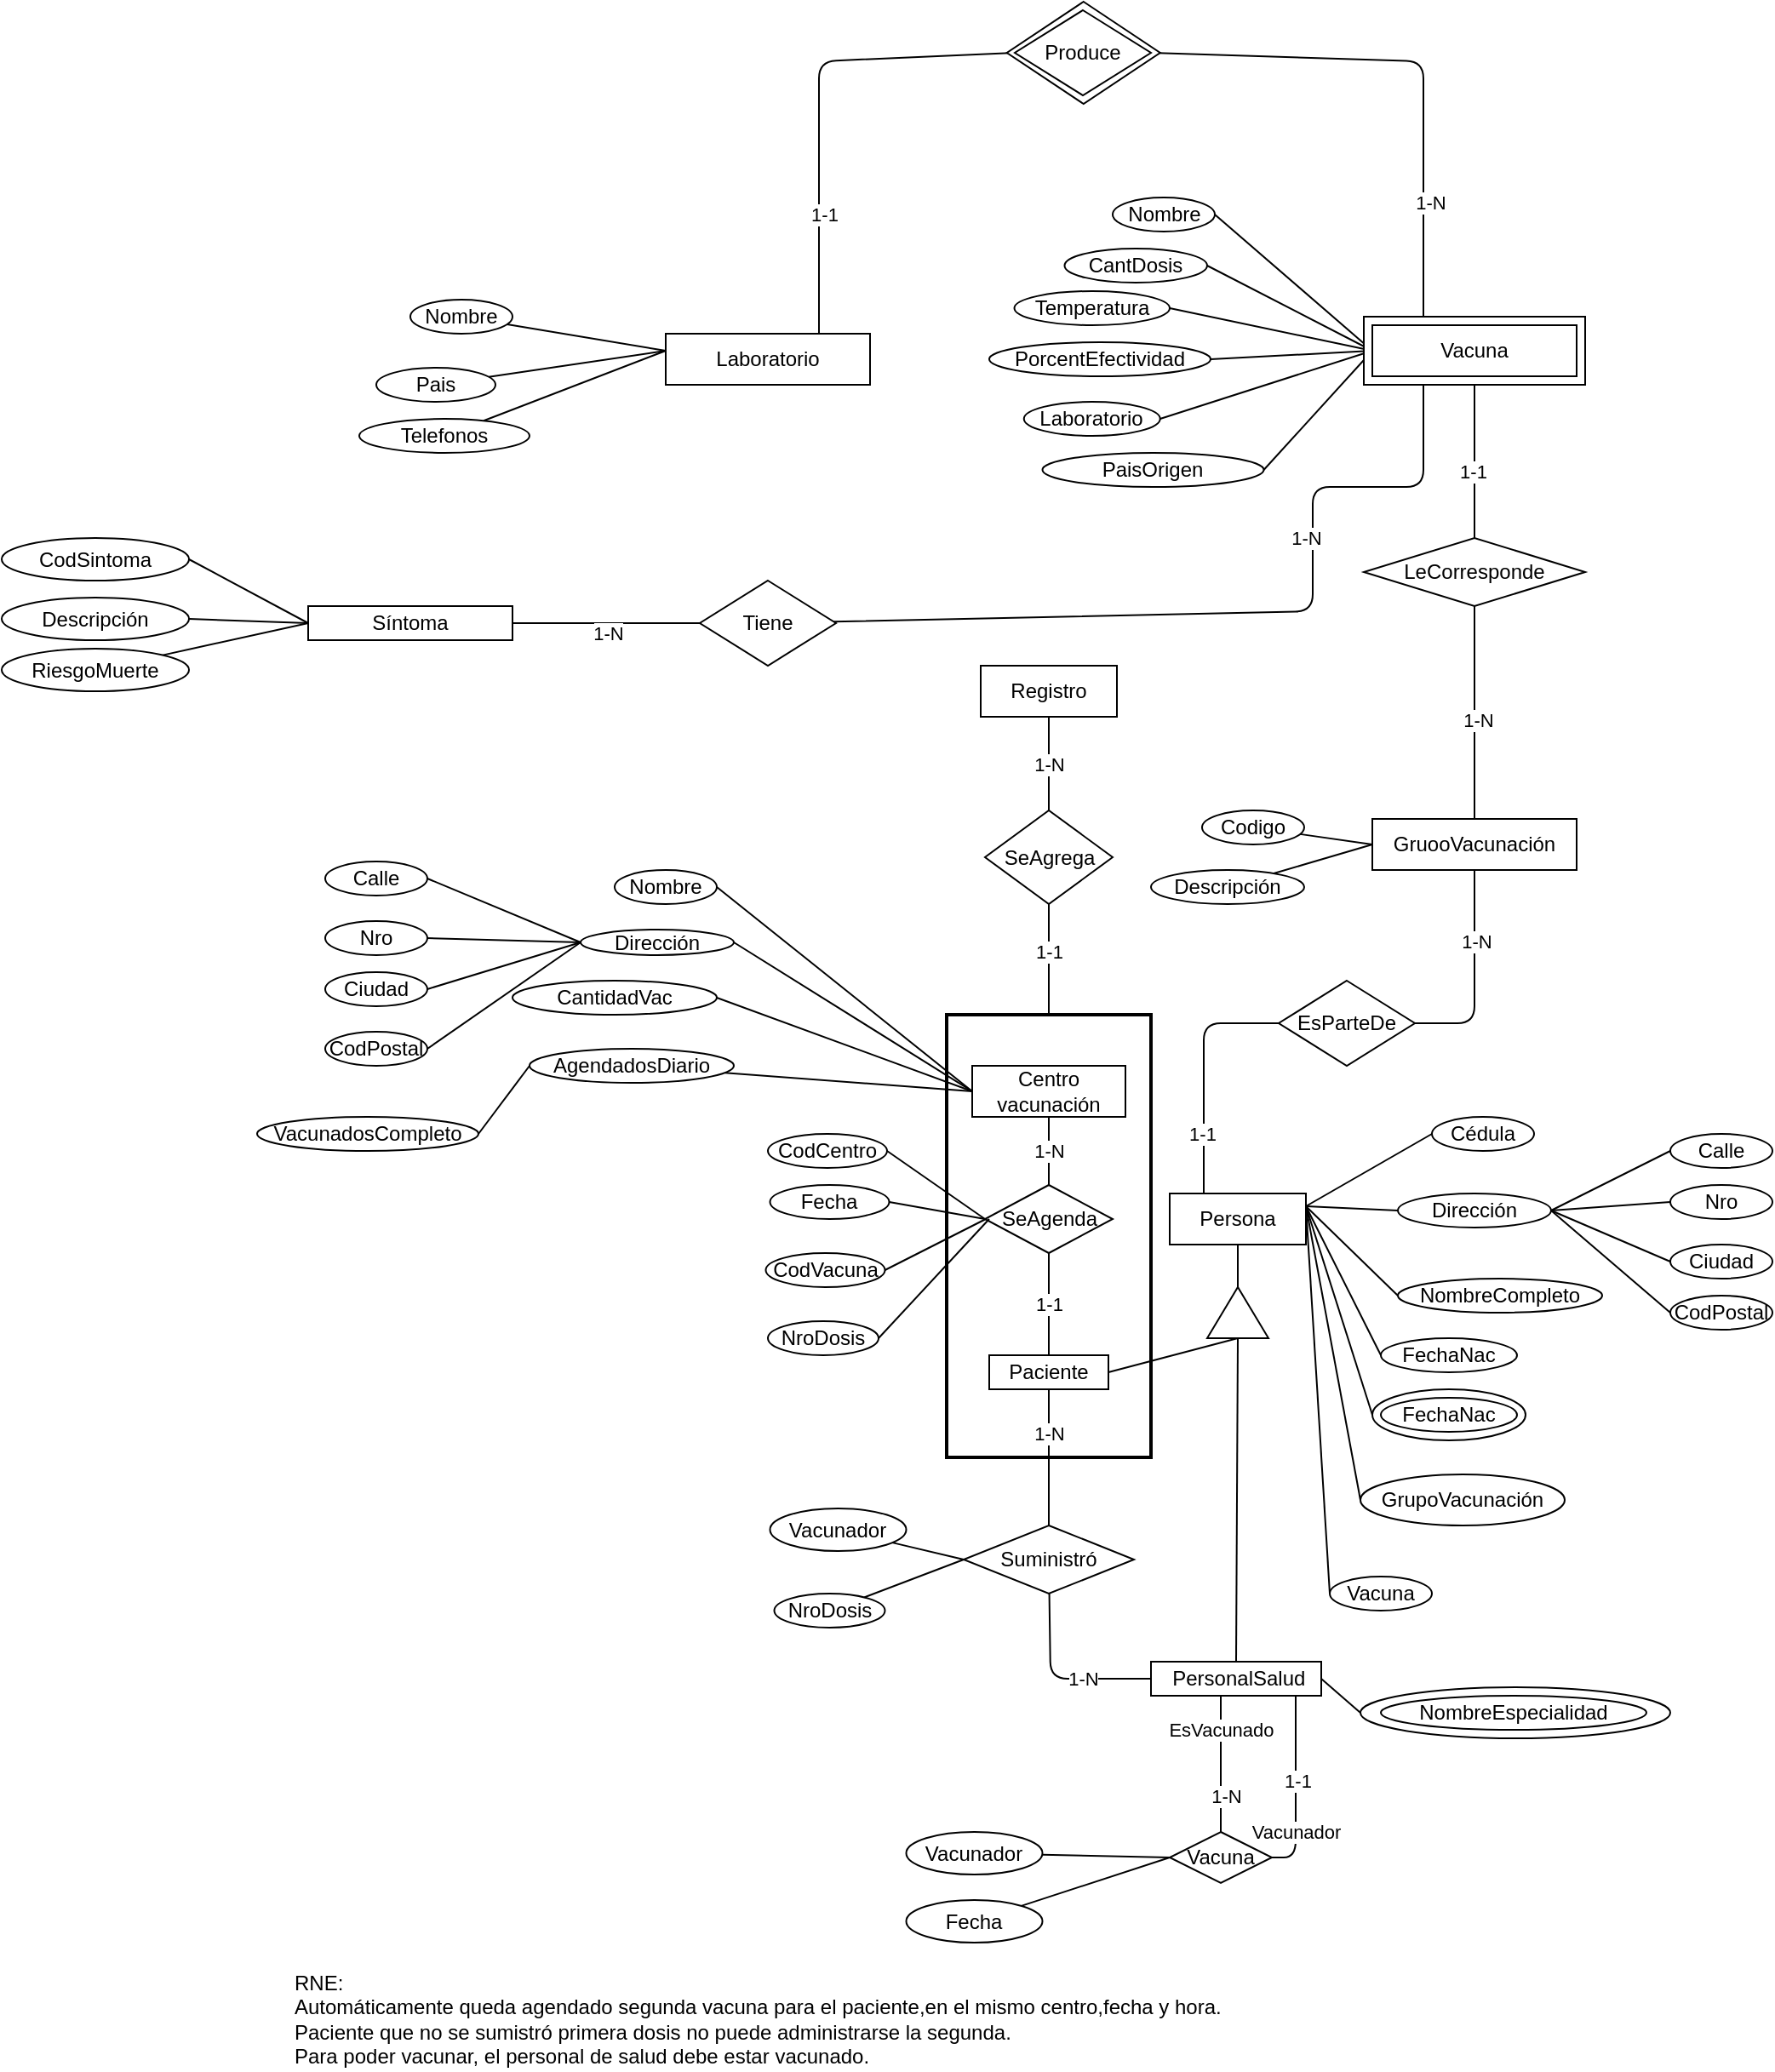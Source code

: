 <mxfile version="14.6.9" type="device"><diagram id="Dt1yeSl-TduAUGKD2-lL" name="Page-1"><mxGraphModel dx="1865" dy="1749" grid="1" gridSize="10" guides="1" tooltips="1" connect="1" arrows="1" fold="1" page="1" pageScale="1" pageWidth="827" pageHeight="1169" math="0" shadow="0"><root><mxCell id="0"/><mxCell id="1" parent="0"/><mxCell id="ZBMP0aNXscf_yQFxfvZb-60" style="edgeStyle=none;rounded=1;sketch=0;orthogonalLoop=1;jettySize=auto;html=1;entryX=1;entryY=0.5;entryDx=0;entryDy=0;endArrow=none;endFill=0;exitX=0;exitY=0.5;exitDx=0;exitDy=0;" parent="1" source="ZBMP0aNXscf_yQFxfvZb-59" target="ZBMP0aNXscf_yQFxfvZb-33" edge="1"><mxGeometry relative="1" as="geometry"/></mxCell><mxCell id="ZBMP0aNXscf_yQFxfvZb-59" value="" style="ellipse;whiteSpace=wrap;html=1;rounded=0;sketch=0;" parent="1" vertex="1"><mxGeometry x="308" y="425" width="182" height="30" as="geometry"/></mxCell><mxCell id="ZBMP0aNXscf_yQFxfvZb-53" style="edgeStyle=none;rounded=1;sketch=0;orthogonalLoop=1;jettySize=auto;html=1;endArrow=none;endFill=0;exitX=0;exitY=0.5;exitDx=0;exitDy=0;entryX=1;entryY=0.25;entryDx=0;entryDy=0;" parent="1" source="ZBMP0aNXscf_yQFxfvZb-52" target="ZBMP0aNXscf_yQFxfvZb-27" edge="1"><mxGeometry relative="1" as="geometry"><mxPoint x="298" y="160" as="targetPoint"/></mxGeometry></mxCell><mxCell id="ZBMP0aNXscf_yQFxfvZb-52" value="" style="ellipse;whiteSpace=wrap;html=1;rounded=0;sketch=0;" parent="1" vertex="1"><mxGeometry x="315" y="250" width="90" height="30" as="geometry"/></mxCell><mxCell id="ZBMP0aNXscf_yQFxfvZb-38" value="Nro" style="ellipse;whiteSpace=wrap;html=1;rounded=0;sketch=0;" parent="1" vertex="1"><mxGeometry x="490" y="130" width="60" height="20" as="geometry"/></mxCell><mxCell id="ZBMP0aNXscf_yQFxfvZb-47" style="edgeStyle=none;rounded=1;sketch=0;orthogonalLoop=1;jettySize=auto;html=1;endArrow=none;endFill=0;exitX=0;exitY=0.5;exitDx=0;exitDy=0;entryX=1;entryY=0.25;entryDx=0;entryDy=0;" parent="1" source="ZBMP0aNXscf_yQFxfvZb-35" target="ZBMP0aNXscf_yQFxfvZb-27" edge="1"><mxGeometry relative="1" as="geometry"><mxPoint x="310" y="160" as="targetPoint"/></mxGeometry></mxCell><mxCell id="ZBMP0aNXscf_yQFxfvZb-35" value="NombreCompleto" style="ellipse;whiteSpace=wrap;html=1;rounded=0;sketch=0;" parent="1" vertex="1"><mxGeometry x="330" y="185" width="120" height="20" as="geometry"/></mxCell><mxCell id="ZBMP0aNXscf_yQFxfvZb-21" value="" style="whiteSpace=wrap;html=1;align=left;fontSize=12;strokeWidth=2;" parent="1" vertex="1"><mxGeometry x="65" y="30" width="120" height="260" as="geometry"/></mxCell><mxCell id="ZBMP0aNXscf_yQFxfvZb-12" value="Fecha" style="ellipse;whiteSpace=wrap;html=1;" parent="1" vertex="1"><mxGeometry x="-38.75" y="130" width="70" height="20" as="geometry"/></mxCell><mxCell id="ZBMP0aNXscf_yQFxfvZb-1" value="Centro vacunación" style="whiteSpace=wrap;html=1;" parent="1" vertex="1"><mxGeometry x="80" y="60" width="90" height="30" as="geometry"/></mxCell><mxCell id="ZBMP0aNXscf_yQFxfvZb-2" value="Paciente" style="whiteSpace=wrap;html=1;" parent="1" vertex="1"><mxGeometry x="90" y="230" width="70" height="20" as="geometry"/></mxCell><mxCell id="ZBMP0aNXscf_yQFxfvZb-6" value="" style="endArrow=none;html=1;exitX=0.5;exitY=0;exitDx=0;exitDy=0;entryX=0.5;entryY=1;entryDx=0;entryDy=0;" parent="1" source="ZBMP0aNXscf_yQFxfvZb-2" target="ZBMP0aNXscf_yQFxfvZb-7" edge="1"><mxGeometry width="50" height="50" relative="1" as="geometry"><mxPoint x="140" y="180" as="sourcePoint"/><mxPoint x="230" y="160" as="targetPoint"/></mxGeometry></mxCell><mxCell id="ZBMP0aNXscf_yQFxfvZb-16" value="1-1" style="edgeLabel;html=1;align=center;verticalAlign=middle;resizable=0;points=[];" parent="ZBMP0aNXscf_yQFxfvZb-6" vertex="1" connectable="0"><mxGeometry x="-0.091" y="-3" relative="1" as="geometry"><mxPoint x="-3" y="-3" as="offset"/></mxGeometry></mxCell><mxCell id="ZBMP0aNXscf_yQFxfvZb-7" value="SeAgenda" style="rhombus;whiteSpace=wrap;html=1;" parent="1" vertex="1"><mxGeometry x="87.5" y="130" width="75" height="40" as="geometry"/></mxCell><mxCell id="ZBMP0aNXscf_yQFxfvZb-9" value="1-N" style="endArrow=none;html=1;exitX=0.5;exitY=0;exitDx=0;exitDy=0;entryX=0.5;entryY=1;entryDx=0;entryDy=0;" parent="1" source="ZBMP0aNXscf_yQFxfvZb-7" target="ZBMP0aNXscf_yQFxfvZb-1" edge="1"><mxGeometry width="50" height="50" relative="1" as="geometry"><mxPoint x="135" y="240" as="sourcePoint"/><mxPoint x="132.5" y="190" as="targetPoint"/><Array as="points"/></mxGeometry></mxCell><mxCell id="ZBMP0aNXscf_yQFxfvZb-10" value="CodCentro" style="ellipse;whiteSpace=wrap;html=1;fontStyle=0;" parent="1" vertex="1"><mxGeometry x="-40" y="100" width="70" height="20" as="geometry"/></mxCell><mxCell id="ZBMP0aNXscf_yQFxfvZb-11" value="" style="endArrow=none;html=1;entryX=1;entryY=0.5;entryDx=0;entryDy=0;exitX=0;exitY=0.5;exitDx=0;exitDy=0;" parent="1" source="ZBMP0aNXscf_yQFxfvZb-7" target="ZBMP0aNXscf_yQFxfvZb-10" edge="1"><mxGeometry width="50" height="50" relative="1" as="geometry"><mxPoint x="90" y="150" as="sourcePoint"/><mxPoint x="135" y="180" as="targetPoint"/></mxGeometry></mxCell><mxCell id="ZBMP0aNXscf_yQFxfvZb-13" value="CodVacuna" style="ellipse;whiteSpace=wrap;html=1;" parent="1" vertex="1"><mxGeometry x="-41.25" y="170" width="70" height="20" as="geometry"/></mxCell><mxCell id="ZBMP0aNXscf_yQFxfvZb-14" value="" style="endArrow=none;html=1;entryX=1;entryY=0.5;entryDx=0;entryDy=0;exitX=0;exitY=0.5;exitDx=0;exitDy=0;" parent="1" source="ZBMP0aNXscf_yQFxfvZb-7" target="ZBMP0aNXscf_yQFxfvZb-12" edge="1"><mxGeometry width="50" height="50" relative="1" as="geometry"><mxPoint x="90" y="150" as="sourcePoint"/><mxPoint x="2.5" y="140" as="targetPoint"/></mxGeometry></mxCell><mxCell id="ZBMP0aNXscf_yQFxfvZb-15" value="" style="endArrow=none;html=1;entryX=1;entryY=0.5;entryDx=0;entryDy=0;" parent="1" target="ZBMP0aNXscf_yQFxfvZb-13" edge="1"><mxGeometry width="50" height="50" relative="1" as="geometry"><mxPoint x="88" y="150" as="sourcePoint"/><mxPoint x="2.5" y="120" as="targetPoint"/></mxGeometry></mxCell><mxCell id="ZBMP0aNXscf_yQFxfvZb-17" value="NroDosis" style="ellipse;whiteSpace=wrap;html=1;fontStyle=0;direction=south;" parent="1" vertex="1"><mxGeometry x="-40" y="210" width="65" height="20" as="geometry"/></mxCell><mxCell id="ZBMP0aNXscf_yQFxfvZb-18" value="" style="endArrow=none;html=1;exitX=0.033;exitY=0.5;exitDx=0;exitDy=0;exitPerimeter=0;entryX=0.5;entryY=0;entryDx=0;entryDy=0;" parent="1" source="ZBMP0aNXscf_yQFxfvZb-7" target="ZBMP0aNXscf_yQFxfvZb-17" edge="1"><mxGeometry width="50" height="50" relative="1" as="geometry"><mxPoint x="90" y="150" as="sourcePoint"/><mxPoint x="30" y="220" as="targetPoint"/></mxGeometry></mxCell><mxCell id="ZBMP0aNXscf_yQFxfvZb-19" value="RNE:&lt;br&gt;Automáticamente queda agendado segunda vacuna para el paciente,en el mismo centro,fecha y hora.&lt;br&gt;Paciente que no se sumistró primera dosis no puede administrarse la segunda.&lt;br&gt;Para poder vacunar, el personal de salud debe estar vacunado." style="text;html=1;resizable=0;autosize=1;align=left;verticalAlign=middle;points=[];fillColor=none;strokeColor=none;rounded=0;" parent="1" vertex="1"><mxGeometry x="-320" y="590" width="560" height="60" as="geometry"/></mxCell><mxCell id="ZBMP0aNXscf_yQFxfvZb-22" value="Registro" style="whiteSpace=wrap;html=1;fontSize=12;strokeWidth=1;align=center;" parent="1" vertex="1"><mxGeometry x="85" y="-175" width="80" height="30" as="geometry"/></mxCell><mxCell id="ZBMP0aNXscf_yQFxfvZb-24" style="rounded=1;sketch=0;orthogonalLoop=1;jettySize=auto;html=1;entryX=0.5;entryY=1;entryDx=0;entryDy=0;endArrow=none;endFill=0;" parent="1" source="ZBMP0aNXscf_yQFxfvZb-23" target="ZBMP0aNXscf_yQFxfvZb-22" edge="1"><mxGeometry relative="1" as="geometry"/></mxCell><mxCell id="ZBMP0aNXscf_yQFxfvZb-26" value="1-N" style="edgeLabel;html=1;align=center;verticalAlign=middle;resizable=0;points=[];" parent="ZBMP0aNXscf_yQFxfvZb-24" vertex="1" connectable="0"><mxGeometry x="0.003" y="-3" relative="1" as="geometry"><mxPoint x="-3" as="offset"/></mxGeometry></mxCell><mxCell id="ZBMP0aNXscf_yQFxfvZb-25" value="1-1" style="edgeStyle=none;rounded=1;sketch=0;orthogonalLoop=1;jettySize=auto;html=1;entryX=0.5;entryY=0;entryDx=0;entryDy=0;endArrow=none;endFill=0;" parent="1" source="ZBMP0aNXscf_yQFxfvZb-23" target="ZBMP0aNXscf_yQFxfvZb-21" edge="1"><mxGeometry x="-0.143" relative="1" as="geometry"><Array as="points"/><mxPoint as="offset"/></mxGeometry></mxCell><mxCell id="ZBMP0aNXscf_yQFxfvZb-23" value="SeAgrega" style="rhombus;whiteSpace=wrap;html=1;fontSize=12;strokeWidth=1;align=center;direction=south;rotation=0;" parent="1" vertex="1"><mxGeometry x="87.5" y="-90" width="75" height="55" as="geometry"/></mxCell><mxCell id="ZBMP0aNXscf_yQFxfvZb-27" value="Persona" style="whiteSpace=wrap;html=1;rounded=0;sketch=0;" parent="1" vertex="1"><mxGeometry x="196" y="135" width="80" height="30" as="geometry"/></mxCell><mxCell id="ZBMP0aNXscf_yQFxfvZb-29" style="edgeStyle=none;rounded=1;sketch=0;orthogonalLoop=1;jettySize=auto;html=1;entryX=0.5;entryY=1;entryDx=0;entryDy=0;endArrow=none;endFill=0;" parent="1" source="ZBMP0aNXscf_yQFxfvZb-28" target="ZBMP0aNXscf_yQFxfvZb-27" edge="1"><mxGeometry relative="1" as="geometry"/></mxCell><mxCell id="ZBMP0aNXscf_yQFxfvZb-30" style="edgeStyle=none;rounded=1;sketch=0;orthogonalLoop=1;jettySize=auto;html=1;endArrow=none;endFill=0;entryX=1;entryY=0.5;entryDx=0;entryDy=0;exitX=0.5;exitY=1;exitDx=0;exitDy=0;exitPerimeter=0;" parent="1" source="ZBMP0aNXscf_yQFxfvZb-28" target="ZBMP0aNXscf_yQFxfvZb-2" edge="1"><mxGeometry relative="1" as="geometry"><mxPoint x="392.0" y="-50" as="targetPoint"/></mxGeometry></mxCell><mxCell id="ZBMP0aNXscf_yQFxfvZb-31" style="edgeStyle=none;rounded=1;sketch=0;orthogonalLoop=1;jettySize=auto;html=1;endArrow=none;endFill=0;entryX=0.5;entryY=0;entryDx=0;entryDy=0;exitX=0.5;exitY=1;exitDx=0;exitDy=0;exitPerimeter=0;" parent="1" source="ZBMP0aNXscf_yQFxfvZb-28" target="ZBMP0aNXscf_yQFxfvZb-33" edge="1"><mxGeometry relative="1" as="geometry"><mxPoint x="470" y="-40" as="targetPoint"/><mxPoint x="258" y="210" as="sourcePoint"/></mxGeometry></mxCell><mxCell id="ZBMP0aNXscf_yQFxfvZb-28" value="" style="verticalLabelPosition=bottom;verticalAlign=top;html=1;shape=mxgraph.basic.acute_triangle;dx=0.5;rounded=0;sketch=0;" parent="1" vertex="1"><mxGeometry x="218" y="190" width="36" height="30" as="geometry"/></mxCell><mxCell id="ZBMP0aNXscf_yQFxfvZb-33" value="&amp;nbsp;PersonalSalud" style="whiteSpace=wrap;html=1;rounded=0;sketch=0;" parent="1" vertex="1"><mxGeometry x="185" y="410" width="100" height="20" as="geometry"/></mxCell><mxCell id="ZBMP0aNXscf_yQFxfvZb-45" style="edgeStyle=none;rounded=1;sketch=0;orthogonalLoop=1;jettySize=auto;html=1;endArrow=none;endFill=0;exitX=0;exitY=0.5;exitDx=0;exitDy=0;entryX=1;entryY=0.25;entryDx=0;entryDy=0;" parent="1" source="ZBMP0aNXscf_yQFxfvZb-34" target="ZBMP0aNXscf_yQFxfvZb-27" edge="1"><mxGeometry relative="1" as="geometry"><mxPoint x="300" y="140" as="targetPoint"/></mxGeometry></mxCell><mxCell id="ZBMP0aNXscf_yQFxfvZb-34" value="Cédula" style="ellipse;whiteSpace=wrap;html=1;rounded=0;sketch=0;" parent="1" vertex="1"><mxGeometry x="350" y="90" width="60" height="20" as="geometry"/></mxCell><mxCell id="ZBMP0aNXscf_yQFxfvZb-41" style="edgeStyle=none;rounded=1;sketch=0;orthogonalLoop=1;jettySize=auto;html=1;entryX=0;entryY=0.5;entryDx=0;entryDy=0;endArrow=none;endFill=0;exitX=1;exitY=0.5;exitDx=0;exitDy=0;" parent="1" source="ZBMP0aNXscf_yQFxfvZb-36" target="ZBMP0aNXscf_yQFxfvZb-39" edge="1"><mxGeometry relative="1" as="geometry"/></mxCell><mxCell id="ZBMP0aNXscf_yQFxfvZb-42" style="edgeStyle=none;rounded=1;sketch=0;orthogonalLoop=1;jettySize=auto;html=1;entryX=0;entryY=0.5;entryDx=0;entryDy=0;endArrow=none;endFill=0;exitX=1;exitY=0.5;exitDx=0;exitDy=0;" parent="1" source="ZBMP0aNXscf_yQFxfvZb-36" target="ZBMP0aNXscf_yQFxfvZb-40" edge="1"><mxGeometry relative="1" as="geometry"/></mxCell><mxCell id="ZBMP0aNXscf_yQFxfvZb-43" style="edgeStyle=none;rounded=1;sketch=0;orthogonalLoop=1;jettySize=auto;html=1;entryX=0;entryY=0.5;entryDx=0;entryDy=0;endArrow=none;endFill=0;exitX=1;exitY=0.5;exitDx=0;exitDy=0;" parent="1" source="ZBMP0aNXscf_yQFxfvZb-36" target="ZBMP0aNXscf_yQFxfvZb-38" edge="1"><mxGeometry relative="1" as="geometry"/></mxCell><mxCell id="ZBMP0aNXscf_yQFxfvZb-44" style="edgeStyle=none;rounded=1;sketch=0;orthogonalLoop=1;jettySize=auto;html=1;entryX=0;entryY=0.5;entryDx=0;entryDy=0;endArrow=none;endFill=0;exitX=1;exitY=0.5;exitDx=0;exitDy=0;" parent="1" source="ZBMP0aNXscf_yQFxfvZb-36" target="ZBMP0aNXscf_yQFxfvZb-37" edge="1"><mxGeometry relative="1" as="geometry"/></mxCell><mxCell id="ZBMP0aNXscf_yQFxfvZb-46" style="edgeStyle=none;rounded=1;sketch=0;orthogonalLoop=1;jettySize=auto;html=1;endArrow=none;endFill=0;exitX=0;exitY=0.5;exitDx=0;exitDy=0;entryX=1;entryY=0.25;entryDx=0;entryDy=0;" parent="1" source="ZBMP0aNXscf_yQFxfvZb-36" target="ZBMP0aNXscf_yQFxfvZb-27" edge="1"><mxGeometry relative="1" as="geometry"><mxPoint x="310" y="140" as="targetPoint"/></mxGeometry></mxCell><mxCell id="ZBMP0aNXscf_yQFxfvZb-36" value="Dirección" style="ellipse;whiteSpace=wrap;html=1;rounded=0;sketch=0;" parent="1" vertex="1"><mxGeometry x="330" y="135" width="90" height="20" as="geometry"/></mxCell><mxCell id="ZBMP0aNXscf_yQFxfvZb-37" value="Calle" style="ellipse;whiteSpace=wrap;html=1;rounded=0;sketch=0;" parent="1" vertex="1"><mxGeometry x="490" y="100" width="60" height="20" as="geometry"/></mxCell><mxCell id="ZBMP0aNXscf_yQFxfvZb-39" value="CodPostal" style="ellipse;whiteSpace=wrap;html=1;rounded=0;sketch=0;" parent="1" vertex="1"><mxGeometry x="490" y="195" width="60" height="20" as="geometry"/></mxCell><mxCell id="ZBMP0aNXscf_yQFxfvZb-40" value="Ciudad" style="ellipse;whiteSpace=wrap;html=1;rounded=0;sketch=0;" parent="1" vertex="1"><mxGeometry x="490" y="165" width="60" height="20" as="geometry"/></mxCell><mxCell id="ZBMP0aNXscf_yQFxfvZb-50" style="edgeStyle=none;rounded=1;sketch=0;orthogonalLoop=1;jettySize=auto;html=1;endArrow=none;endFill=0;exitX=0;exitY=0.5;exitDx=0;exitDy=0;entryX=1;entryY=0.25;entryDx=0;entryDy=0;" parent="1" source="ZBMP0aNXscf_yQFxfvZb-49" target="ZBMP0aNXscf_yQFxfvZb-27" edge="1"><mxGeometry relative="1" as="geometry"><mxPoint x="298" y="140" as="targetPoint"/></mxGeometry></mxCell><mxCell id="ZBMP0aNXscf_yQFxfvZb-49" value="FechaNac" style="ellipse;whiteSpace=wrap;html=1;rounded=0;sketch=0;" parent="1" vertex="1"><mxGeometry x="320" y="220" width="80" height="20" as="geometry"/></mxCell><mxCell id="ZBMP0aNXscf_yQFxfvZb-51" value="FechaNac" style="ellipse;whiteSpace=wrap;html=1;rounded=0;sketch=0;" parent="1" vertex="1"><mxGeometry x="320" y="255" width="80" height="20" as="geometry"/></mxCell><mxCell id="ZBMP0aNXscf_yQFxfvZb-56" style="edgeStyle=none;rounded=1;sketch=0;orthogonalLoop=1;jettySize=auto;html=1;endArrow=none;endFill=0;exitX=0;exitY=0.5;exitDx=0;exitDy=0;entryX=1;entryY=0.25;entryDx=0;entryDy=0;" parent="1" source="ZBMP0aNXscf_yQFxfvZb-54" target="ZBMP0aNXscf_yQFxfvZb-27" edge="1"><mxGeometry relative="1" as="geometry"><mxPoint x="300" y="170" as="targetPoint"/></mxGeometry></mxCell><mxCell id="ZBMP0aNXscf_yQFxfvZb-54" value="GrupoVacunación" style="ellipse;whiteSpace=wrap;html=1;rounded=0;sketch=0;" parent="1" vertex="1"><mxGeometry x="308" y="300" width="120" height="30" as="geometry"/></mxCell><mxCell id="ZBMP0aNXscf_yQFxfvZb-57" style="edgeStyle=none;rounded=1;sketch=0;orthogonalLoop=1;jettySize=auto;html=1;endArrow=none;endFill=0;exitX=0;exitY=0.5;exitDx=0;exitDy=0;entryX=1;entryY=0.25;entryDx=0;entryDy=0;" parent="1" source="ZBMP0aNXscf_yQFxfvZb-55" target="ZBMP0aNXscf_yQFxfvZb-27" edge="1"><mxGeometry relative="1" as="geometry"><mxPoint x="280" y="190" as="targetPoint"/></mxGeometry></mxCell><mxCell id="ZBMP0aNXscf_yQFxfvZb-55" value="Vacuna" style="ellipse;whiteSpace=wrap;html=1;rounded=0;sketch=0;" parent="1" vertex="1"><mxGeometry x="290" y="360" width="60" height="20" as="geometry"/></mxCell><mxCell id="ZBMP0aNXscf_yQFxfvZb-58" value="NombreEspecialidad" style="ellipse;whiteSpace=wrap;html=1;rounded=0;sketch=0;" parent="1" vertex="1"><mxGeometry x="320" y="430" width="156" height="20" as="geometry"/></mxCell><mxCell id="ZBMP0aNXscf_yQFxfvZb-61" value="GruooVacunación" style="whiteSpace=wrap;html=1;rounded=0;sketch=0;" parent="1" vertex="1"><mxGeometry x="315" y="-85" width="120" height="30" as="geometry"/></mxCell><mxCell id="ZBMP0aNXscf_yQFxfvZb-64" style="edgeStyle=none;rounded=1;sketch=0;orthogonalLoop=1;jettySize=auto;html=1;entryX=0;entryY=0.5;entryDx=0;entryDy=0;endArrow=none;endFill=0;" parent="1" source="ZBMP0aNXscf_yQFxfvZb-63" target="ZBMP0aNXscf_yQFxfvZb-61" edge="1"><mxGeometry relative="1" as="geometry"/></mxCell><mxCell id="ZBMP0aNXscf_yQFxfvZb-63" value="Codigo" style="ellipse;whiteSpace=wrap;html=1;rounded=0;sketch=0;" parent="1" vertex="1"><mxGeometry x="215" y="-90" width="60" height="20" as="geometry"/></mxCell><mxCell id="ZBMP0aNXscf_yQFxfvZb-66" style="edgeStyle=none;rounded=1;sketch=0;orthogonalLoop=1;jettySize=auto;html=1;entryX=0;entryY=0.5;entryDx=0;entryDy=0;endArrow=none;endFill=0;" parent="1" source="ZBMP0aNXscf_yQFxfvZb-65" target="ZBMP0aNXscf_yQFxfvZb-61" edge="1"><mxGeometry relative="1" as="geometry"/></mxCell><mxCell id="ZBMP0aNXscf_yQFxfvZb-65" value="Descripción" style="ellipse;whiteSpace=wrap;html=1;rounded=0;sketch=0;" parent="1" vertex="1"><mxGeometry x="185" y="-55" width="90" height="20" as="geometry"/></mxCell><mxCell id="ZBMP0aNXscf_yQFxfvZb-70" style="edgeStyle=none;rounded=1;sketch=0;orthogonalLoop=1;jettySize=auto;html=1;entryX=0.5;entryY=1;entryDx=0;entryDy=0;endArrow=none;endFill=0;" parent="1" source="ZBMP0aNXscf_yQFxfvZb-69" target="ZBMP0aNXscf_yQFxfvZb-68" edge="1"><mxGeometry relative="1" as="geometry"/></mxCell><mxCell id="ZBMP0aNXscf_yQFxfvZb-72" value="1-1" style="edgeLabel;html=1;align=center;verticalAlign=middle;resizable=0;points=[];" parent="ZBMP0aNXscf_yQFxfvZb-70" vertex="1" connectable="0"><mxGeometry x="-0.181" y="1" relative="1" as="geometry"><mxPoint as="offset"/></mxGeometry></mxCell><mxCell id="ZBMP0aNXscf_yQFxfvZb-71" style="edgeStyle=none;rounded=1;sketch=0;orthogonalLoop=1;jettySize=auto;html=1;entryX=0.5;entryY=0;entryDx=0;entryDy=0;endArrow=none;endFill=0;exitX=1;exitY=0.5;exitDx=0;exitDy=0;" parent="1" source="ZBMP0aNXscf_yQFxfvZb-69" target="ZBMP0aNXscf_yQFxfvZb-61" edge="1"><mxGeometry relative="1" as="geometry"/></mxCell><mxCell id="ZBMP0aNXscf_yQFxfvZb-73" value="1-N" style="edgeLabel;html=1;align=center;verticalAlign=middle;resizable=0;points=[];" parent="ZBMP0aNXscf_yQFxfvZb-71" vertex="1" connectable="0"><mxGeometry x="0.073" y="2" relative="1" as="geometry"><mxPoint as="offset"/></mxGeometry></mxCell><mxCell id="ZBMP0aNXscf_yQFxfvZb-69" value="LeCorresponde" style="rhombus;whiteSpace=wrap;html=1;fontSize=12;strokeWidth=1;align=center;direction=south;rotation=0;" parent="1" vertex="1"><mxGeometry x="310" y="-250" width="130" height="40" as="geometry"/></mxCell><mxCell id="ZBMP0aNXscf_yQFxfvZb-75" style="edgeStyle=none;rounded=1;sketch=0;orthogonalLoop=1;jettySize=auto;html=1;entryX=0;entryY=0.5;entryDx=0;entryDy=0;endArrow=none;endFill=0;" parent="1" source="ZBMP0aNXscf_yQFxfvZb-74" target="ZBMP0aNXscf_yQFxfvZb-33" edge="1"><mxGeometry relative="1" as="geometry"><Array as="points"><mxPoint x="126" y="420"/></Array></mxGeometry></mxCell><mxCell id="2IOQGZQSBh7YmrLoaRPf-2" value="1-N" style="edgeLabel;html=1;align=center;verticalAlign=middle;resizable=0;points=[];" vertex="1" connectable="0" parent="ZBMP0aNXscf_yQFxfvZb-75"><mxGeometry x="0.26" relative="1" as="geometry"><mxPoint as="offset"/></mxGeometry></mxCell><mxCell id="ZBMP0aNXscf_yQFxfvZb-76" style="edgeStyle=none;rounded=1;sketch=0;orthogonalLoop=1;jettySize=auto;html=1;entryX=0.5;entryY=1;entryDx=0;entryDy=0;endArrow=none;endFill=0;" parent="1" source="ZBMP0aNXscf_yQFxfvZb-74" target="ZBMP0aNXscf_yQFxfvZb-2" edge="1"><mxGeometry relative="1" as="geometry"/></mxCell><mxCell id="2IOQGZQSBh7YmrLoaRPf-1" value="1-N&lt;br&gt;" style="edgeLabel;html=1;align=center;verticalAlign=middle;resizable=0;points=[];" vertex="1" connectable="0" parent="ZBMP0aNXscf_yQFxfvZb-76"><mxGeometry x="0.54" relative="1" as="geometry"><mxPoint y="7" as="offset"/></mxGeometry></mxCell><mxCell id="ZBMP0aNXscf_yQFxfvZb-74" value="Suministró" style="rhombus;whiteSpace=wrap;html=1;" parent="1" vertex="1"><mxGeometry x="75" y="330" width="100" height="40" as="geometry"/></mxCell><mxCell id="ZBMP0aNXscf_yQFxfvZb-79" style="edgeStyle=none;rounded=1;sketch=0;orthogonalLoop=1;jettySize=auto;html=1;entryX=0;entryY=0.5;entryDx=0;entryDy=0;endArrow=none;endFill=0;" parent="1" source="ZBMP0aNXscf_yQFxfvZb-78" target="ZBMP0aNXscf_yQFxfvZb-74" edge="1"><mxGeometry relative="1" as="geometry"/></mxCell><mxCell id="ZBMP0aNXscf_yQFxfvZb-78" value="Vacunador" style="ellipse;whiteSpace=wrap;html=1;rounded=0;sketch=0;" parent="1" vertex="1"><mxGeometry x="-38.75" y="320" width="80" height="25" as="geometry"/></mxCell><mxCell id="ZBMP0aNXscf_yQFxfvZb-81" style="edgeStyle=none;rounded=1;sketch=0;orthogonalLoop=1;jettySize=auto;html=1;entryX=0;entryY=0.5;entryDx=0;entryDy=0;endArrow=none;endFill=0;" parent="1" source="ZBMP0aNXscf_yQFxfvZb-80" target="ZBMP0aNXscf_yQFxfvZb-74" edge="1"><mxGeometry relative="1" as="geometry"/></mxCell><mxCell id="ZBMP0aNXscf_yQFxfvZb-80" value="NroDosis" style="ellipse;whiteSpace=wrap;html=1;fontStyle=0;direction=south;" parent="1" vertex="1"><mxGeometry x="-36.25" y="370" width="65" height="20" as="geometry"/></mxCell><mxCell id="ZBMP0aNXscf_yQFxfvZb-82" value="Vacuna" style="rhombus;whiteSpace=wrap;html=1;rounded=0;sketch=0;" parent="1" vertex="1"><mxGeometry x="196" y="510" width="60" height="30" as="geometry"/></mxCell><mxCell id="ZBMP0aNXscf_yQFxfvZb-83" value="Vacunador" style="edgeStyle=none;rounded=1;sketch=0;orthogonalLoop=1;jettySize=auto;html=1;entryX=0.85;entryY=1;entryDx=0;entryDy=0;endArrow=none;endFill=0;entryPerimeter=0;exitX=1;exitY=0.5;exitDx=0;exitDy=0;" parent="1" source="ZBMP0aNXscf_yQFxfvZb-82" target="ZBMP0aNXscf_yQFxfvZb-33" edge="1"><mxGeometry x="-0.468" relative="1" as="geometry"><mxPoint x="260" y="490" as="sourcePoint"/><mxPoint x="267" y="450" as="targetPoint"/><Array as="points"><mxPoint x="270" y="525"/></Array><mxPoint as="offset"/></mxGeometry></mxCell><mxCell id="ZBMP0aNXscf_yQFxfvZb-86" value="1-1" style="edgeLabel;html=1;align=center;verticalAlign=middle;resizable=0;points=[];" parent="ZBMP0aNXscf_yQFxfvZb-83" vertex="1" connectable="0"><mxGeometry x="0.084" y="-1" relative="1" as="geometry"><mxPoint as="offset"/></mxGeometry></mxCell><mxCell id="ZBMP0aNXscf_yQFxfvZb-84" value="EsVacunado" style="edgeStyle=none;rounded=1;sketch=0;orthogonalLoop=1;jettySize=auto;html=1;entryX=0.41;entryY=1;entryDx=0;entryDy=0;endArrow=none;endFill=0;exitX=0.5;exitY=0;exitDx=0;exitDy=0;entryPerimeter=0;" parent="1" source="ZBMP0aNXscf_yQFxfvZb-82" target="ZBMP0aNXscf_yQFxfvZb-33" edge="1"><mxGeometry x="0.5" relative="1" as="geometry"><mxPoint x="220" y="460" as="sourcePoint"/><mxPoint x="197" y="440" as="targetPoint"/><Array as="points"/><mxPoint as="offset"/></mxGeometry></mxCell><mxCell id="ZBMP0aNXscf_yQFxfvZb-85" value="1-N" style="edgeLabel;html=1;align=center;verticalAlign=middle;resizable=0;points=[];" parent="ZBMP0aNXscf_yQFxfvZb-84" vertex="1" connectable="0"><mxGeometry x="-0.475" y="-3" relative="1" as="geometry"><mxPoint as="offset"/></mxGeometry></mxCell><mxCell id="ZBMP0aNXscf_yQFxfvZb-88" style="edgeStyle=none;rounded=1;sketch=0;orthogonalLoop=1;jettySize=auto;html=1;entryX=0;entryY=0.5;entryDx=0;entryDy=0;endArrow=none;endFill=0;" parent="1" source="ZBMP0aNXscf_yQFxfvZb-87" target="ZBMP0aNXscf_yQFxfvZb-82" edge="1"><mxGeometry relative="1" as="geometry"/></mxCell><mxCell id="ZBMP0aNXscf_yQFxfvZb-87" value="Vacunador" style="ellipse;whiteSpace=wrap;html=1;rounded=0;sketch=0;" parent="1" vertex="1"><mxGeometry x="41.25" y="510" width="80" height="25" as="geometry"/></mxCell><mxCell id="ZBMP0aNXscf_yQFxfvZb-90" style="edgeStyle=none;rounded=1;sketch=0;orthogonalLoop=1;jettySize=auto;html=1;endArrow=none;endFill=0;entryX=0;entryY=0.5;entryDx=0;entryDy=0;" parent="1" source="ZBMP0aNXscf_yQFxfvZb-89" target="ZBMP0aNXscf_yQFxfvZb-82" edge="1"><mxGeometry relative="1" as="geometry"><mxPoint x="190" y="540" as="targetPoint"/></mxGeometry></mxCell><mxCell id="ZBMP0aNXscf_yQFxfvZb-89" value="Fecha" style="ellipse;whiteSpace=wrap;html=1;rounded=0;sketch=0;" parent="1" vertex="1"><mxGeometry x="41.25" y="550" width="80" height="25" as="geometry"/></mxCell><mxCell id="ZBMP0aNXscf_yQFxfvZb-92" style="edgeStyle=none;rounded=1;sketch=0;orthogonalLoop=1;jettySize=auto;html=1;endArrow=none;endFill=0;entryX=0.5;entryY=1;entryDx=0;entryDy=0;exitX=1;exitY=0.5;exitDx=0;exitDy=0;" parent="1" source="ZBMP0aNXscf_yQFxfvZb-91" target="ZBMP0aNXscf_yQFxfvZb-61" edge="1"><mxGeometry relative="1" as="geometry"><mxPoint x="390" y="-50" as="targetPoint"/><Array as="points"><mxPoint x="375" y="35"/></Array></mxGeometry></mxCell><mxCell id="ZBMP0aNXscf_yQFxfvZb-94" value="1-N" style="edgeLabel;html=1;align=center;verticalAlign=middle;resizable=0;points=[];" parent="ZBMP0aNXscf_yQFxfvZb-92" vertex="1" connectable="0"><mxGeometry x="0.329" y="-1" relative="1" as="geometry"><mxPoint as="offset"/></mxGeometry></mxCell><mxCell id="ZBMP0aNXscf_yQFxfvZb-93" style="edgeStyle=none;rounded=1;sketch=0;orthogonalLoop=1;jettySize=auto;html=1;entryX=0.25;entryY=0;entryDx=0;entryDy=0;endArrow=none;endFill=0;exitX=0;exitY=0.5;exitDx=0;exitDy=0;" parent="1" source="ZBMP0aNXscf_yQFxfvZb-91" target="ZBMP0aNXscf_yQFxfvZb-27" edge="1"><mxGeometry relative="1" as="geometry"><Array as="points"><mxPoint x="216" y="35"/></Array></mxGeometry></mxCell><mxCell id="ZBMP0aNXscf_yQFxfvZb-95" value="1-1" style="edgeLabel;html=1;align=center;verticalAlign=middle;resizable=0;points=[];" parent="ZBMP0aNXscf_yQFxfvZb-93" vertex="1" connectable="0"><mxGeometry x="0.507" y="-1" relative="1" as="geometry"><mxPoint as="offset"/></mxGeometry></mxCell><mxCell id="ZBMP0aNXscf_yQFxfvZb-91" value="EsParteDe" style="rhombus;whiteSpace=wrap;html=1;rounded=0;sketch=0;" parent="1" vertex="1"><mxGeometry x="260" y="10" width="80" height="50" as="geometry"/></mxCell><mxCell id="ZBMP0aNXscf_yQFxfvZb-96" value="Nro" style="ellipse;whiteSpace=wrap;html=1;rounded=0;sketch=0;" parent="1" vertex="1"><mxGeometry x="-300" y="-25" width="60" height="20" as="geometry"/></mxCell><mxCell id="ZBMP0aNXscf_yQFxfvZb-109" style="edgeStyle=none;rounded=1;sketch=0;orthogonalLoop=1;jettySize=auto;html=1;entryX=0;entryY=0.5;entryDx=0;entryDy=0;endArrow=none;endFill=0;exitX=1;exitY=0.5;exitDx=0;exitDy=0;" parent="1" source="ZBMP0aNXscf_yQFxfvZb-97" target="ZBMP0aNXscf_yQFxfvZb-1" edge="1"><mxGeometry relative="1" as="geometry"/></mxCell><mxCell id="ZBMP0aNXscf_yQFxfvZb-97" value="CantidadVac" style="ellipse;whiteSpace=wrap;html=1;rounded=0;sketch=0;" parent="1" vertex="1"><mxGeometry x="-190" y="10" width="120" height="20" as="geometry"/></mxCell><mxCell id="ZBMP0aNXscf_yQFxfvZb-107" style="edgeStyle=none;rounded=1;sketch=0;orthogonalLoop=1;jettySize=auto;html=1;entryX=0;entryY=0.5;entryDx=0;entryDy=0;endArrow=none;endFill=0;exitX=1;exitY=0.5;exitDx=0;exitDy=0;" parent="1" source="ZBMP0aNXscf_yQFxfvZb-98" target="ZBMP0aNXscf_yQFxfvZb-1" edge="1"><mxGeometry relative="1" as="geometry"><mxPoint x="-40" y="-50" as="sourcePoint"/></mxGeometry></mxCell><mxCell id="ZBMP0aNXscf_yQFxfvZb-98" value="Nombre" style="ellipse;whiteSpace=wrap;html=1;rounded=0;sketch=0;" parent="1" vertex="1"><mxGeometry x="-130" y="-55" width="60" height="20" as="geometry"/></mxCell><mxCell id="ZBMP0aNXscf_yQFxfvZb-99" style="edgeStyle=none;rounded=1;sketch=0;orthogonalLoop=1;jettySize=auto;html=1;entryX=1;entryY=0.5;entryDx=0;entryDy=0;endArrow=none;endFill=0;exitX=0;exitY=0.5;exitDx=0;exitDy=0;" parent="1" source="ZBMP0aNXscf_yQFxfvZb-103" target="ZBMP0aNXscf_yQFxfvZb-105" edge="1"><mxGeometry relative="1" as="geometry"/></mxCell><mxCell id="ZBMP0aNXscf_yQFxfvZb-100" style="edgeStyle=none;rounded=1;sketch=0;orthogonalLoop=1;jettySize=auto;html=1;entryX=1;entryY=0.5;entryDx=0;entryDy=0;endArrow=none;endFill=0;exitX=0;exitY=0.5;exitDx=0;exitDy=0;" parent="1" source="ZBMP0aNXscf_yQFxfvZb-103" target="ZBMP0aNXscf_yQFxfvZb-106" edge="1"><mxGeometry relative="1" as="geometry"/></mxCell><mxCell id="ZBMP0aNXscf_yQFxfvZb-101" style="edgeStyle=none;rounded=1;sketch=0;orthogonalLoop=1;jettySize=auto;html=1;endArrow=none;endFill=0;exitX=0;exitY=0.5;exitDx=0;exitDy=0;" parent="1" source="ZBMP0aNXscf_yQFxfvZb-103" edge="1"><mxGeometry relative="1" as="geometry"><mxPoint x="-240" y="-15" as="targetPoint"/></mxGeometry></mxCell><mxCell id="ZBMP0aNXscf_yQFxfvZb-102" style="edgeStyle=none;rounded=1;sketch=0;orthogonalLoop=1;jettySize=auto;html=1;entryX=1;entryY=0.5;entryDx=0;entryDy=0;endArrow=none;endFill=0;exitX=0;exitY=0.5;exitDx=0;exitDy=0;entryPerimeter=0;" parent="1" source="ZBMP0aNXscf_yQFxfvZb-103" target="ZBMP0aNXscf_yQFxfvZb-104" edge="1"><mxGeometry relative="1" as="geometry"/></mxCell><mxCell id="ZBMP0aNXscf_yQFxfvZb-108" style="edgeStyle=none;rounded=1;sketch=0;orthogonalLoop=1;jettySize=auto;html=1;entryX=0;entryY=0.5;entryDx=0;entryDy=0;endArrow=none;endFill=0;exitX=1;exitY=0.5;exitDx=0;exitDy=0;" parent="1" source="ZBMP0aNXscf_yQFxfvZb-103" target="ZBMP0aNXscf_yQFxfvZb-1" edge="1"><mxGeometry relative="1" as="geometry"/></mxCell><mxCell id="ZBMP0aNXscf_yQFxfvZb-103" value="Dirección" style="ellipse;whiteSpace=wrap;html=1;rounded=0;sketch=0;" parent="1" vertex="1"><mxGeometry x="-150" y="-20" width="90" height="15" as="geometry"/></mxCell><mxCell id="ZBMP0aNXscf_yQFxfvZb-104" value="Calle" style="ellipse;whiteSpace=wrap;html=1;rounded=0;sketch=0;" parent="1" vertex="1"><mxGeometry x="-300" y="-60" width="60" height="20" as="geometry"/></mxCell><mxCell id="ZBMP0aNXscf_yQFxfvZb-105" value="CodPostal" style="ellipse;whiteSpace=wrap;html=1;rounded=0;sketch=0;" parent="1" vertex="1"><mxGeometry x="-300" y="40" width="60" height="20" as="geometry"/></mxCell><mxCell id="ZBMP0aNXscf_yQFxfvZb-106" value="Ciudad" style="ellipse;whiteSpace=wrap;html=1;rounded=0;sketch=0;" parent="1" vertex="1"><mxGeometry x="-300" y="5" width="60" height="20" as="geometry"/></mxCell><mxCell id="ZBMP0aNXscf_yQFxfvZb-112" style="edgeStyle=none;rounded=1;sketch=0;orthogonalLoop=1;jettySize=auto;html=1;endArrow=none;endFill=0;entryX=0;entryY=0.5;entryDx=0;entryDy=0;" parent="1" source="ZBMP0aNXscf_yQFxfvZb-110" target="ZBMP0aNXscf_yQFxfvZb-1" edge="1"><mxGeometry relative="1" as="geometry"><mxPoint x="80" y="72" as="targetPoint"/></mxGeometry></mxCell><mxCell id="ZBMP0aNXscf_yQFxfvZb-110" value="AgendadosDiario" style="ellipse;whiteSpace=wrap;html=1;rounded=0;sketch=0;" parent="1" vertex="1"><mxGeometry x="-180" y="50" width="120" height="20" as="geometry"/></mxCell><mxCell id="ZBMP0aNXscf_yQFxfvZb-113" style="edgeStyle=none;rounded=1;sketch=0;orthogonalLoop=1;jettySize=auto;html=1;entryX=0;entryY=0.5;entryDx=0;entryDy=0;endArrow=none;endFill=0;exitX=1;exitY=0.5;exitDx=0;exitDy=0;" parent="1" source="ZBMP0aNXscf_yQFxfvZb-111" target="ZBMP0aNXscf_yQFxfvZb-110" edge="1"><mxGeometry relative="1" as="geometry"/></mxCell><mxCell id="ZBMP0aNXscf_yQFxfvZb-111" value="VacunadosCompleto" style="ellipse;whiteSpace=wrap;html=1;rounded=0;sketch=0;" parent="1" vertex="1"><mxGeometry x="-340" y="90" width="130" height="20" as="geometry"/></mxCell><mxCell id="ZBMP0aNXscf_yQFxfvZb-122" style="edgeStyle=none;rounded=1;sketch=0;orthogonalLoop=1;jettySize=auto;html=1;endArrow=none;endFill=0;exitX=1;exitY=0.5;exitDx=0;exitDy=0;entryX=0;entryY=0.5;entryDx=0;entryDy=0;" parent="1" source="ZBMP0aNXscf_yQFxfvZb-115" target="ZBMP0aNXscf_yQFxfvZb-68" edge="1"><mxGeometry relative="1" as="geometry"><mxPoint x="280" y="-410" as="targetPoint"/></mxGeometry></mxCell><mxCell id="ZBMP0aNXscf_yQFxfvZb-115" value="Nombre" style="ellipse;whiteSpace=wrap;html=1;rounded=0;sketch=0;" parent="1" vertex="1"><mxGeometry x="162.5" y="-450" width="60" height="20" as="geometry"/></mxCell><mxCell id="ZBMP0aNXscf_yQFxfvZb-123" style="edgeStyle=none;rounded=1;sketch=0;orthogonalLoop=1;jettySize=auto;html=1;entryX=0;entryY=0.5;entryDx=0;entryDy=0;endArrow=none;endFill=0;exitX=1;exitY=0.5;exitDx=0;exitDy=0;" parent="1" source="ZBMP0aNXscf_yQFxfvZb-117" target="ZBMP0aNXscf_yQFxfvZb-68" edge="1"><mxGeometry relative="1" as="geometry"/></mxCell><mxCell id="ZBMP0aNXscf_yQFxfvZb-117" value="CantDosis" style="ellipse;whiteSpace=wrap;html=1;rounded=0;sketch=0;" parent="1" vertex="1"><mxGeometry x="134.25" y="-420" width="83.75" height="20" as="geometry"/></mxCell><mxCell id="ZBMP0aNXscf_yQFxfvZb-124" style="edgeStyle=none;rounded=1;sketch=0;orthogonalLoop=1;jettySize=auto;html=1;endArrow=none;endFill=0;exitX=1;exitY=0.5;exitDx=0;exitDy=0;entryX=0;entryY=0.5;entryDx=0;entryDy=0;" parent="1" source="ZBMP0aNXscf_yQFxfvZb-118" target="ZBMP0aNXscf_yQFxfvZb-68" edge="1"><mxGeometry relative="1" as="geometry"><mxPoint x="300" y="-350" as="targetPoint"/></mxGeometry></mxCell><mxCell id="ZBMP0aNXscf_yQFxfvZb-118" value="Temperatura" style="ellipse;whiteSpace=wrap;html=1;rounded=0;sketch=0;" parent="1" vertex="1"><mxGeometry x="104.75" y="-395" width="91.25" height="20" as="geometry"/></mxCell><mxCell id="ZBMP0aNXscf_yQFxfvZb-125" style="edgeStyle=none;rounded=1;sketch=0;orthogonalLoop=1;jettySize=auto;html=1;endArrow=none;endFill=0;exitX=1;exitY=0.5;exitDx=0;exitDy=0;entryX=0;entryY=0.5;entryDx=0;entryDy=0;" parent="1" source="ZBMP0aNXscf_yQFxfvZb-119" target="ZBMP0aNXscf_yQFxfvZb-68" edge="1"><mxGeometry relative="1" as="geometry"><mxPoint x="280" y="-340" as="targetPoint"/><mxPoint x="-30" y="-185" as="sourcePoint"/></mxGeometry></mxCell><mxCell id="ZBMP0aNXscf_yQFxfvZb-119" value="PorcentEfectividad" style="ellipse;whiteSpace=wrap;html=1;rounded=0;sketch=0;" parent="1" vertex="1"><mxGeometry x="90" y="-365" width="130" height="20" as="geometry"/></mxCell><mxCell id="ZBMP0aNXscf_yQFxfvZb-126" style="edgeStyle=none;rounded=1;sketch=0;orthogonalLoop=1;jettySize=auto;html=1;endArrow=none;endFill=0;exitX=1;exitY=0.5;exitDx=0;exitDy=0;entryX=0;entryY=0.5;entryDx=0;entryDy=0;" parent="1" source="ZBMP0aNXscf_yQFxfvZb-120" target="ZBMP0aNXscf_yQFxfvZb-68" edge="1"><mxGeometry relative="1" as="geometry"><mxPoint x="300" y="-340" as="targetPoint"/></mxGeometry></mxCell><mxCell id="ZBMP0aNXscf_yQFxfvZb-120" value="Laboratorio" style="ellipse;whiteSpace=wrap;html=1;rounded=0;sketch=0;" parent="1" vertex="1"><mxGeometry x="110.38" y="-330" width="80" height="20" as="geometry"/></mxCell><mxCell id="ZBMP0aNXscf_yQFxfvZb-127" style="edgeStyle=none;rounded=1;sketch=0;orthogonalLoop=1;jettySize=auto;html=1;endArrow=none;endFill=0;exitX=1;exitY=0.5;exitDx=0;exitDy=0;entryX=0;entryY=0.5;entryDx=0;entryDy=0;" parent="1" source="ZBMP0aNXscf_yQFxfvZb-121" target="ZBMP0aNXscf_yQFxfvZb-68" edge="1"><mxGeometry relative="1" as="geometry"><mxPoint x="260" y="-300" as="targetPoint"/></mxGeometry></mxCell><mxCell id="ZBMP0aNXscf_yQFxfvZb-121" value="PaisOrigen" style="ellipse;whiteSpace=wrap;html=1;rounded=0;sketch=0;" parent="1" vertex="1"><mxGeometry x="121.25" y="-300" width="130" height="20" as="geometry"/></mxCell><mxCell id="ZBMP0aNXscf_yQFxfvZb-128" value="Laboratorio" style="whiteSpace=wrap;html=1;rounded=0;sketch=0;" parent="1" vertex="1"><mxGeometry x="-100" y="-370" width="120" height="30" as="geometry"/></mxCell><mxCell id="ZBMP0aNXscf_yQFxfvZb-130" style="edgeStyle=none;rounded=1;sketch=0;orthogonalLoop=1;jettySize=auto;html=1;entryX=0.25;entryY=0;entryDx=0;entryDy=0;endArrow=none;endFill=0;exitX=1;exitY=0.5;exitDx=0;exitDy=0;" parent="1" source="ZBMP0aNXscf_yQFxfvZb-129" target="ZBMP0aNXscf_yQFxfvZb-68" edge="1"><mxGeometry relative="1" as="geometry"><mxPoint x="200" y="-535" as="sourcePoint"/><Array as="points"><mxPoint x="345" y="-530"/><mxPoint x="345" y="-450"/></Array></mxGeometry></mxCell><mxCell id="ZBMP0aNXscf_yQFxfvZb-132" value="1-N" style="edgeLabel;html=1;align=center;verticalAlign=middle;resizable=0;points=[];" parent="ZBMP0aNXscf_yQFxfvZb-130" vertex="1" connectable="0"><mxGeometry x="0.543" y="4" relative="1" as="geometry"><mxPoint as="offset"/></mxGeometry></mxCell><mxCell id="ZBMP0aNXscf_yQFxfvZb-131" style="edgeStyle=none;rounded=1;sketch=0;orthogonalLoop=1;jettySize=auto;html=1;entryX=0.75;entryY=0;entryDx=0;entryDy=0;endArrow=none;endFill=0;exitX=0;exitY=0.5;exitDx=0;exitDy=0;" parent="1" source="ZBMP0aNXscf_yQFxfvZb-129" target="ZBMP0aNXscf_yQFxfvZb-128" edge="1"><mxGeometry relative="1" as="geometry"><Array as="points"><mxPoint x="-10" y="-530"/></Array></mxGeometry></mxCell><mxCell id="ZBMP0aNXscf_yQFxfvZb-133" value="1-1" style="edgeLabel;html=1;align=center;verticalAlign=middle;resizable=0;points=[];" parent="ZBMP0aNXscf_yQFxfvZb-131" vertex="1" connectable="0"><mxGeometry x="0.489" y="6" relative="1" as="geometry"><mxPoint x="-3" as="offset"/></mxGeometry></mxCell><mxCell id="ZBMP0aNXscf_yQFxfvZb-135" style="edgeStyle=none;rounded=1;sketch=0;orthogonalLoop=1;jettySize=auto;html=1;endArrow=none;endFill=0;" parent="1" source="ZBMP0aNXscf_yQFxfvZb-134" edge="1"><mxGeometry relative="1" as="geometry"><mxPoint x="-100" y="-360" as="targetPoint"/></mxGeometry></mxCell><mxCell id="ZBMP0aNXscf_yQFxfvZb-134" value="Nombre" style="ellipse;whiteSpace=wrap;html=1;rounded=0;sketch=0;" parent="1" vertex="1"><mxGeometry x="-250" y="-390" width="60" height="20" as="geometry"/></mxCell><mxCell id="ZBMP0aNXscf_yQFxfvZb-138" style="edgeStyle=none;rounded=1;sketch=0;orthogonalLoop=1;jettySize=auto;html=1;endArrow=none;endFill=0;entryX=0;entryY=0.333;entryDx=0;entryDy=0;entryPerimeter=0;" parent="1" source="ZBMP0aNXscf_yQFxfvZb-136" target="ZBMP0aNXscf_yQFxfvZb-128" edge="1"><mxGeometry relative="1" as="geometry"><mxPoint x="-110" y="-370" as="targetPoint"/></mxGeometry></mxCell><mxCell id="ZBMP0aNXscf_yQFxfvZb-136" value="Pais" style="ellipse;whiteSpace=wrap;html=1;rounded=0;sketch=0;" parent="1" vertex="1"><mxGeometry x="-270" y="-350" width="70" height="20" as="geometry"/></mxCell><mxCell id="ZBMP0aNXscf_yQFxfvZb-140" style="edgeStyle=none;rounded=1;sketch=0;orthogonalLoop=1;jettySize=auto;html=1;endArrow=none;endFill=0;" parent="1" source="ZBMP0aNXscf_yQFxfvZb-139" edge="1"><mxGeometry relative="1" as="geometry"><mxPoint x="-100" y="-360" as="targetPoint"/></mxGeometry></mxCell><mxCell id="ZBMP0aNXscf_yQFxfvZb-139" value="Telefonos" style="ellipse;whiteSpace=wrap;html=1;rounded=0;sketch=0;" parent="1" vertex="1"><mxGeometry x="-280" y="-320" width="100" height="20" as="geometry"/></mxCell><mxCell id="ZBMP0aNXscf_yQFxfvZb-141" value="Síntoma" style="whiteSpace=wrap;html=1;rounded=0;sketch=0;" parent="1" vertex="1"><mxGeometry x="-310" y="-210" width="120" height="20" as="geometry"/></mxCell><mxCell id="ZBMP0aNXscf_yQFxfvZb-143" style="edgeStyle=none;rounded=1;sketch=0;orthogonalLoop=1;jettySize=auto;html=1;entryX=0.25;entryY=1;entryDx=0;entryDy=0;endArrow=none;endFill=0;" parent="1" source="ZBMP0aNXscf_yQFxfvZb-142" target="ZBMP0aNXscf_yQFxfvZb-68" edge="1"><mxGeometry relative="1" as="geometry"><Array as="points"><mxPoint x="280" y="-207"/><mxPoint x="280" y="-280"/><mxPoint x="345" y="-280"/></Array></mxGeometry></mxCell><mxCell id="ZBMP0aNXscf_yQFxfvZb-152" value="1-N" style="edgeLabel;html=1;align=center;verticalAlign=middle;resizable=0;points=[];" parent="ZBMP0aNXscf_yQFxfvZb-143" vertex="1" connectable="0"><mxGeometry x="0.298" y="-6" relative="1" as="geometry"><mxPoint x="-10" y="-10" as="offset"/></mxGeometry></mxCell><mxCell id="ZBMP0aNXscf_yQFxfvZb-144" style="edgeStyle=none;rounded=1;sketch=0;orthogonalLoop=1;jettySize=auto;html=1;endArrow=none;endFill=0;entryX=1;entryY=0.5;entryDx=0;entryDy=0;" parent="1" source="ZBMP0aNXscf_yQFxfvZb-142" target="ZBMP0aNXscf_yQFxfvZb-141" edge="1"><mxGeometry relative="1" as="geometry"><mxPoint x="-150" y="-230" as="targetPoint"/></mxGeometry></mxCell><mxCell id="ZBMP0aNXscf_yQFxfvZb-151" value="1-N" style="edgeLabel;html=1;align=center;verticalAlign=middle;resizable=0;points=[];" parent="ZBMP0aNXscf_yQFxfvZb-144" vertex="1" connectable="0"><mxGeometry x="-0.017" y="6" relative="1" as="geometry"><mxPoint as="offset"/></mxGeometry></mxCell><mxCell id="ZBMP0aNXscf_yQFxfvZb-142" value="Tiene" style="rhombus;whiteSpace=wrap;html=1;rounded=0;sketch=0;" parent="1" vertex="1"><mxGeometry x="-80" y="-225" width="80" height="50" as="geometry"/></mxCell><mxCell id="ZBMP0aNXscf_yQFxfvZb-148" style="edgeStyle=none;rounded=1;sketch=0;orthogonalLoop=1;jettySize=auto;html=1;entryX=0;entryY=0.5;entryDx=0;entryDy=0;endArrow=none;endFill=0;exitX=1;exitY=0.5;exitDx=0;exitDy=0;" parent="1" source="ZBMP0aNXscf_yQFxfvZb-145" target="ZBMP0aNXscf_yQFxfvZb-141" edge="1"><mxGeometry relative="1" as="geometry"/></mxCell><mxCell id="ZBMP0aNXscf_yQFxfvZb-145" value="CodSintoma" style="ellipse;whiteSpace=wrap;html=1;rounded=0;sketch=0;" parent="1" vertex="1"><mxGeometry x="-490" y="-250" width="110" height="25" as="geometry"/></mxCell><mxCell id="ZBMP0aNXscf_yQFxfvZb-149" style="edgeStyle=none;rounded=1;sketch=0;orthogonalLoop=1;jettySize=auto;html=1;endArrow=none;endFill=0;exitX=1;exitY=0.5;exitDx=0;exitDy=0;" parent="1" source="ZBMP0aNXscf_yQFxfvZb-146" edge="1"><mxGeometry relative="1" as="geometry"><mxPoint x="-310" y="-200" as="targetPoint"/></mxGeometry></mxCell><mxCell id="ZBMP0aNXscf_yQFxfvZb-146" value="Descripción" style="ellipse;whiteSpace=wrap;html=1;rounded=0;sketch=0;" parent="1" vertex="1"><mxGeometry x="-490" y="-215" width="110" height="25" as="geometry"/></mxCell><mxCell id="ZBMP0aNXscf_yQFxfvZb-150" style="edgeStyle=none;rounded=1;sketch=0;orthogonalLoop=1;jettySize=auto;html=1;endArrow=none;endFill=0;" parent="1" source="ZBMP0aNXscf_yQFxfvZb-147" edge="1"><mxGeometry relative="1" as="geometry"><mxPoint x="-310" y="-200" as="targetPoint"/></mxGeometry></mxCell><mxCell id="ZBMP0aNXscf_yQFxfvZb-147" value="RiesgoMuerte" style="ellipse;whiteSpace=wrap;html=1;rounded=0;sketch=0;" parent="1" vertex="1"><mxGeometry x="-490" y="-185" width="110" height="25" as="geometry"/></mxCell><mxCell id="2IOQGZQSBh7YmrLoaRPf-4" value="" style="group" vertex="1" connectable="0" parent="1"><mxGeometry x="310" y="-380" width="130" height="40" as="geometry"/></mxCell><mxCell id="2IOQGZQSBh7YmrLoaRPf-3" value="" style="rounded=0;whiteSpace=wrap;html=1;" vertex="1" parent="2IOQGZQSBh7YmrLoaRPf-4"><mxGeometry width="130" height="40" as="geometry"/></mxCell><mxCell id="ZBMP0aNXscf_yQFxfvZb-68" value="Vacuna" style="whiteSpace=wrap;html=1;rounded=0;sketch=0;" parent="2IOQGZQSBh7YmrLoaRPf-4" vertex="1"><mxGeometry x="5" y="5" width="120" height="30" as="geometry"/></mxCell><mxCell id="2IOQGZQSBh7YmrLoaRPf-7" value="" style="group" vertex="1" connectable="0" parent="1"><mxGeometry x="100.38" y="-565" width="90" height="60" as="geometry"/></mxCell><mxCell id="2IOQGZQSBh7YmrLoaRPf-5" value="" style="rhombus;whiteSpace=wrap;html=1;" vertex="1" parent="2IOQGZQSBh7YmrLoaRPf-7"><mxGeometry width="90" height="60" as="geometry"/></mxCell><mxCell id="ZBMP0aNXscf_yQFxfvZb-129" value="Produce" style="rhombus;whiteSpace=wrap;html=1;rounded=0;sketch=0;" parent="2IOQGZQSBh7YmrLoaRPf-7" vertex="1"><mxGeometry x="4.62" y="5" width="80" height="50" as="geometry"/></mxCell></root></mxGraphModel></diagram></mxfile>